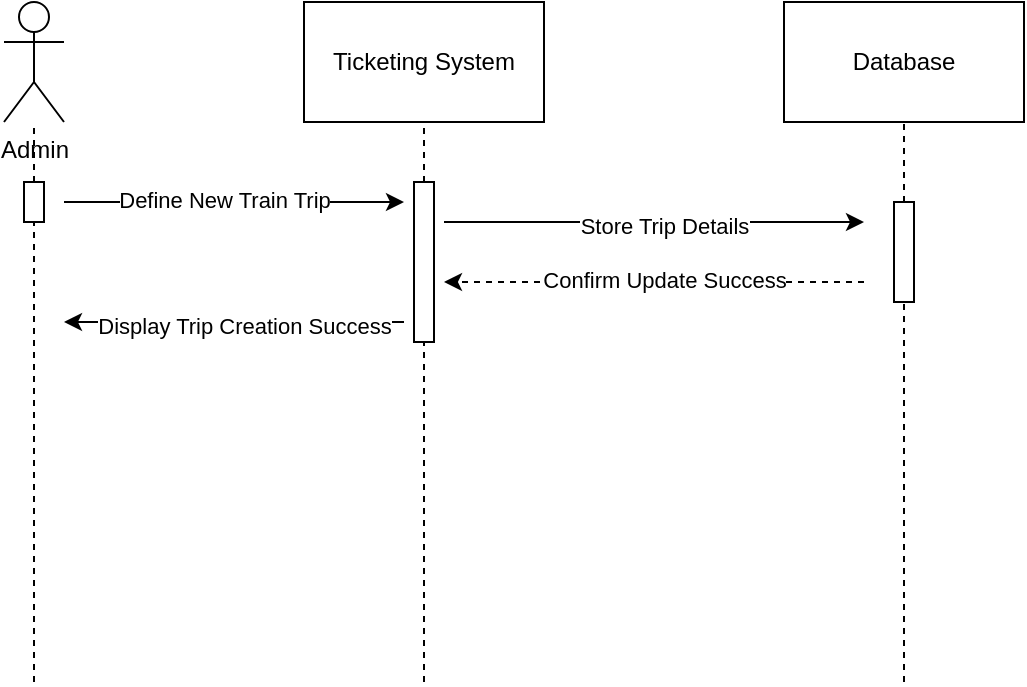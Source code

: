 <mxfile version="26.2.14">
  <diagram name="Page-1" id="TDidAuQqHh3f5PGB4wrc">
    <mxGraphModel dx="1181" dy="661" grid="1" gridSize="10" guides="1" tooltips="1" connect="1" arrows="1" fold="1" page="1" pageScale="1" pageWidth="827" pageHeight="1169" math="0" shadow="0">
      <root>
        <mxCell id="0" />
        <mxCell id="1" parent="0" />
        <mxCell id="ILAVkWkf9HV7iu5l0y_--1" value="Admin" style="shape=umlActor;verticalLabelPosition=bottom;verticalAlign=top;html=1;outlineConnect=0;" vertex="1" parent="1">
          <mxGeometry x="90" y="100" width="30" height="60" as="geometry" />
        </mxCell>
        <mxCell id="ILAVkWkf9HV7iu5l0y_--2" value="Ticketing System" style="rounded=0;whiteSpace=wrap;html=1;" vertex="1" parent="1">
          <mxGeometry x="240" y="100" width="120" height="60" as="geometry" />
        </mxCell>
        <mxCell id="ILAVkWkf9HV7iu5l0y_--3" value="Database" style="rounded=0;whiteSpace=wrap;html=1;" vertex="1" parent="1">
          <mxGeometry x="480" y="100" width="120" height="60" as="geometry" />
        </mxCell>
        <mxCell id="ILAVkWkf9HV7iu5l0y_--4" value="" style="endArrow=none;dashed=1;html=1;rounded=0;" edge="1" parent="1" source="ILAVkWkf9HV7iu5l0y_--17" target="ILAVkWkf9HV7iu5l0y_--1">
          <mxGeometry width="50" height="50" relative="1" as="geometry">
            <mxPoint x="105" y="440" as="sourcePoint" />
            <mxPoint x="120" y="200" as="targetPoint" />
          </mxGeometry>
        </mxCell>
        <mxCell id="ILAVkWkf9HV7iu5l0y_--5" value="" style="endArrow=none;dashed=1;html=1;rounded=0;" edge="1" parent="1" source="ILAVkWkf9HV7iu5l0y_--19" target="ILAVkWkf9HV7iu5l0y_--3">
          <mxGeometry width="50" height="50" relative="1" as="geometry">
            <mxPoint x="540" y="440" as="sourcePoint" />
            <mxPoint x="430" y="360" as="targetPoint" />
          </mxGeometry>
        </mxCell>
        <mxCell id="ILAVkWkf9HV7iu5l0y_--6" value="" style="endArrow=none;dashed=1;html=1;rounded=0;" edge="1" parent="1" source="ILAVkWkf9HV7iu5l0y_--15" target="ILAVkWkf9HV7iu5l0y_--2">
          <mxGeometry width="50" height="50" relative="1" as="geometry">
            <mxPoint x="300" y="440" as="sourcePoint" />
            <mxPoint x="430" y="360" as="targetPoint" />
          </mxGeometry>
        </mxCell>
        <mxCell id="ILAVkWkf9HV7iu5l0y_--16" value="" style="endArrow=none;dashed=1;html=1;rounded=0;" edge="1" parent="1" target="ILAVkWkf9HV7iu5l0y_--15">
          <mxGeometry width="50" height="50" relative="1" as="geometry">
            <mxPoint x="300" y="440" as="sourcePoint" />
            <mxPoint x="300" y="160" as="targetPoint" />
          </mxGeometry>
        </mxCell>
        <mxCell id="ILAVkWkf9HV7iu5l0y_--15" value="" style="rounded=0;whiteSpace=wrap;html=1;" vertex="1" parent="1">
          <mxGeometry x="295" y="190" width="10" height="80" as="geometry" />
        </mxCell>
        <mxCell id="ILAVkWkf9HV7iu5l0y_--18" value="" style="endArrow=none;dashed=1;html=1;rounded=0;" edge="1" parent="1" target="ILAVkWkf9HV7iu5l0y_--17">
          <mxGeometry width="50" height="50" relative="1" as="geometry">
            <mxPoint x="105" y="440" as="sourcePoint" />
            <mxPoint x="105" y="160" as="targetPoint" />
          </mxGeometry>
        </mxCell>
        <mxCell id="ILAVkWkf9HV7iu5l0y_--17" value="" style="rounded=0;whiteSpace=wrap;html=1;" vertex="1" parent="1">
          <mxGeometry x="100" y="190" width="10" height="20" as="geometry" />
        </mxCell>
        <mxCell id="ILAVkWkf9HV7iu5l0y_--20" value="" style="endArrow=none;dashed=1;html=1;rounded=0;" edge="1" parent="1" target="ILAVkWkf9HV7iu5l0y_--19">
          <mxGeometry width="50" height="50" relative="1" as="geometry">
            <mxPoint x="540" y="440" as="sourcePoint" />
            <mxPoint x="540" y="160" as="targetPoint" />
          </mxGeometry>
        </mxCell>
        <mxCell id="ILAVkWkf9HV7iu5l0y_--19" value="" style="rounded=0;whiteSpace=wrap;html=1;" vertex="1" parent="1">
          <mxGeometry x="535" y="200" width="10" height="50" as="geometry" />
        </mxCell>
        <mxCell id="ILAVkWkf9HV7iu5l0y_--21" value="" style="endArrow=classic;html=1;rounded=0;" edge="1" parent="1">
          <mxGeometry width="50" height="50" relative="1" as="geometry">
            <mxPoint x="120" y="200" as="sourcePoint" />
            <mxPoint x="290" y="200" as="targetPoint" />
          </mxGeometry>
        </mxCell>
        <mxCell id="ILAVkWkf9HV7iu5l0y_--22" value="Define New Train Trip" style="edgeLabel;html=1;align=center;verticalAlign=middle;resizable=0;points=[];" vertex="1" connectable="0" parent="ILAVkWkf9HV7iu5l0y_--21">
          <mxGeometry x="-0.064" y="1" relative="1" as="geometry">
            <mxPoint as="offset" />
          </mxGeometry>
        </mxCell>
        <mxCell id="ILAVkWkf9HV7iu5l0y_--23" value="" style="endArrow=classic;html=1;rounded=0;" edge="1" parent="1">
          <mxGeometry width="50" height="50" relative="1" as="geometry">
            <mxPoint x="310" y="210" as="sourcePoint" />
            <mxPoint x="520" y="210" as="targetPoint" />
          </mxGeometry>
        </mxCell>
        <mxCell id="ILAVkWkf9HV7iu5l0y_--24" value="Store Trip Details" style="edgeLabel;html=1;align=center;verticalAlign=middle;resizable=0;points=[];" vertex="1" connectable="0" parent="ILAVkWkf9HV7iu5l0y_--23">
          <mxGeometry x="0.043" y="-2" relative="1" as="geometry">
            <mxPoint as="offset" />
          </mxGeometry>
        </mxCell>
        <mxCell id="ILAVkWkf9HV7iu5l0y_--25" value="" style="endArrow=classic;html=1;rounded=0;dashed=1;" edge="1" parent="1">
          <mxGeometry width="50" height="50" relative="1" as="geometry">
            <mxPoint x="520" y="240" as="sourcePoint" />
            <mxPoint x="310" y="240" as="targetPoint" />
          </mxGeometry>
        </mxCell>
        <mxCell id="ILAVkWkf9HV7iu5l0y_--26" value="Confirm Update Success" style="edgeLabel;html=1;align=center;verticalAlign=middle;resizable=0;points=[];" vertex="1" connectable="0" parent="ILAVkWkf9HV7iu5l0y_--25">
          <mxGeometry x="-0.041" y="-1" relative="1" as="geometry">
            <mxPoint as="offset" />
          </mxGeometry>
        </mxCell>
        <mxCell id="ILAVkWkf9HV7iu5l0y_--27" value="" style="endArrow=classic;html=1;rounded=0;" edge="1" parent="1">
          <mxGeometry width="50" height="50" relative="1" as="geometry">
            <mxPoint x="290" y="260" as="sourcePoint" />
            <mxPoint x="120" y="260" as="targetPoint" />
          </mxGeometry>
        </mxCell>
        <mxCell id="ILAVkWkf9HV7iu5l0y_--28" value="Display Trip Creation Success" style="edgeLabel;html=1;align=center;verticalAlign=middle;resizable=0;points=[];" vertex="1" connectable="0" parent="ILAVkWkf9HV7iu5l0y_--27">
          <mxGeometry x="0.034" y="2" relative="1" as="geometry">
            <mxPoint x="8" as="offset" />
          </mxGeometry>
        </mxCell>
      </root>
    </mxGraphModel>
  </diagram>
</mxfile>
